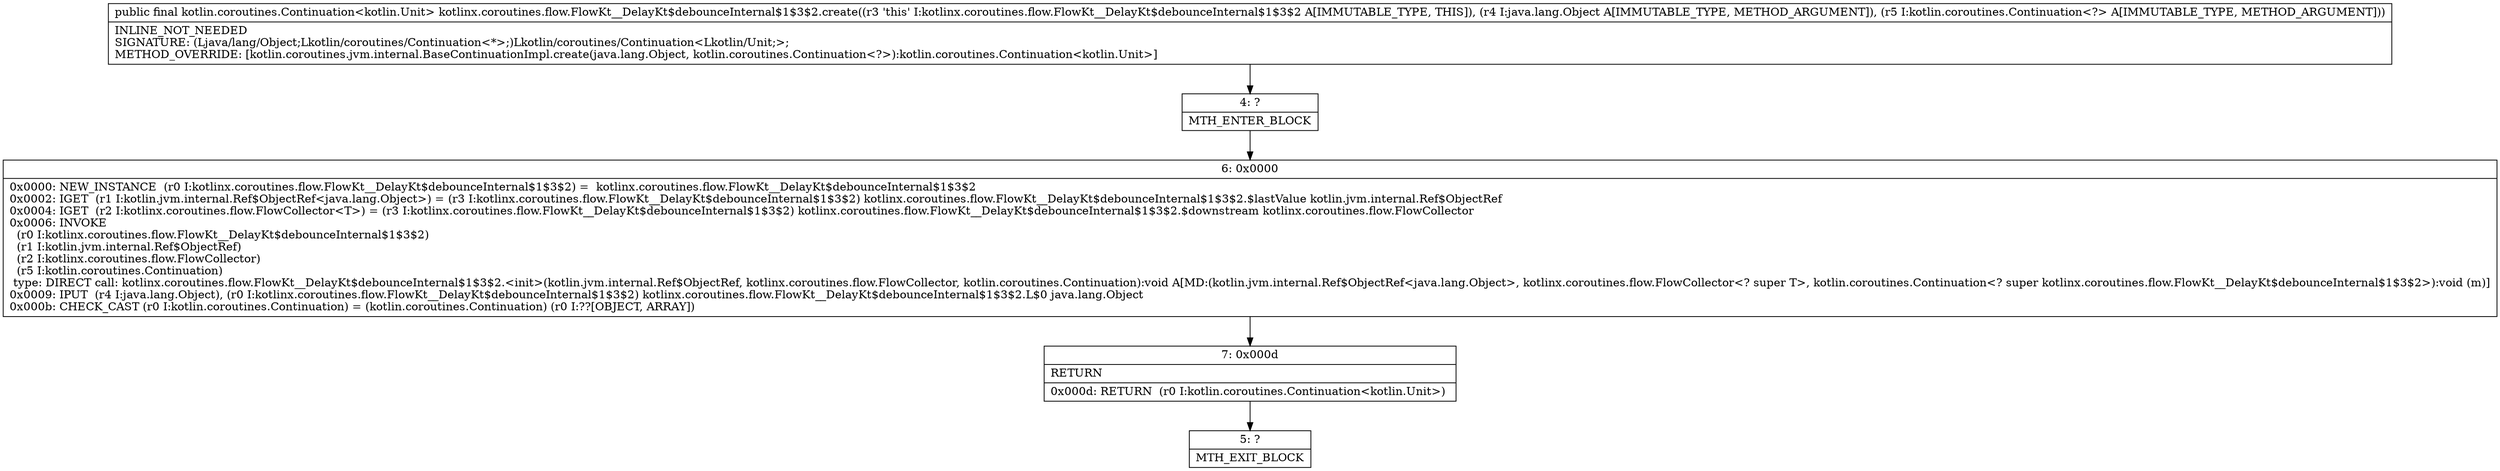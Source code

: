 digraph "CFG forkotlinx.coroutines.flow.FlowKt__DelayKt$debounceInternal$1$3$2.create(Ljava\/lang\/Object;Lkotlin\/coroutines\/Continuation;)Lkotlin\/coroutines\/Continuation;" {
Node_4 [shape=record,label="{4\:\ ?|MTH_ENTER_BLOCK\l}"];
Node_6 [shape=record,label="{6\:\ 0x0000|0x0000: NEW_INSTANCE  (r0 I:kotlinx.coroutines.flow.FlowKt__DelayKt$debounceInternal$1$3$2) =  kotlinx.coroutines.flow.FlowKt__DelayKt$debounceInternal$1$3$2 \l0x0002: IGET  (r1 I:kotlin.jvm.internal.Ref$ObjectRef\<java.lang.Object\>) = (r3 I:kotlinx.coroutines.flow.FlowKt__DelayKt$debounceInternal$1$3$2) kotlinx.coroutines.flow.FlowKt__DelayKt$debounceInternal$1$3$2.$lastValue kotlin.jvm.internal.Ref$ObjectRef \l0x0004: IGET  (r2 I:kotlinx.coroutines.flow.FlowCollector\<T\>) = (r3 I:kotlinx.coroutines.flow.FlowKt__DelayKt$debounceInternal$1$3$2) kotlinx.coroutines.flow.FlowKt__DelayKt$debounceInternal$1$3$2.$downstream kotlinx.coroutines.flow.FlowCollector \l0x0006: INVOKE  \l  (r0 I:kotlinx.coroutines.flow.FlowKt__DelayKt$debounceInternal$1$3$2)\l  (r1 I:kotlin.jvm.internal.Ref$ObjectRef)\l  (r2 I:kotlinx.coroutines.flow.FlowCollector)\l  (r5 I:kotlin.coroutines.Continuation)\l type: DIRECT call: kotlinx.coroutines.flow.FlowKt__DelayKt$debounceInternal$1$3$2.\<init\>(kotlin.jvm.internal.Ref$ObjectRef, kotlinx.coroutines.flow.FlowCollector, kotlin.coroutines.Continuation):void A[MD:(kotlin.jvm.internal.Ref$ObjectRef\<java.lang.Object\>, kotlinx.coroutines.flow.FlowCollector\<? super T\>, kotlin.coroutines.Continuation\<? super kotlinx.coroutines.flow.FlowKt__DelayKt$debounceInternal$1$3$2\>):void (m)]\l0x0009: IPUT  (r4 I:java.lang.Object), (r0 I:kotlinx.coroutines.flow.FlowKt__DelayKt$debounceInternal$1$3$2) kotlinx.coroutines.flow.FlowKt__DelayKt$debounceInternal$1$3$2.L$0 java.lang.Object \l0x000b: CHECK_CAST (r0 I:kotlin.coroutines.Continuation) = (kotlin.coroutines.Continuation) (r0 I:??[OBJECT, ARRAY]) \l}"];
Node_7 [shape=record,label="{7\:\ 0x000d|RETURN\l|0x000d: RETURN  (r0 I:kotlin.coroutines.Continuation\<kotlin.Unit\>) \l}"];
Node_5 [shape=record,label="{5\:\ ?|MTH_EXIT_BLOCK\l}"];
MethodNode[shape=record,label="{public final kotlin.coroutines.Continuation\<kotlin.Unit\> kotlinx.coroutines.flow.FlowKt__DelayKt$debounceInternal$1$3$2.create((r3 'this' I:kotlinx.coroutines.flow.FlowKt__DelayKt$debounceInternal$1$3$2 A[IMMUTABLE_TYPE, THIS]), (r4 I:java.lang.Object A[IMMUTABLE_TYPE, METHOD_ARGUMENT]), (r5 I:kotlin.coroutines.Continuation\<?\> A[IMMUTABLE_TYPE, METHOD_ARGUMENT]))  | INLINE_NOT_NEEDED\lSIGNATURE: (Ljava\/lang\/Object;Lkotlin\/coroutines\/Continuation\<*\>;)Lkotlin\/coroutines\/Continuation\<Lkotlin\/Unit;\>;\lMETHOD_OVERRIDE: [kotlin.coroutines.jvm.internal.BaseContinuationImpl.create(java.lang.Object, kotlin.coroutines.Continuation\<?\>):kotlin.coroutines.Continuation\<kotlin.Unit\>]\l}"];
MethodNode -> Node_4;Node_4 -> Node_6;
Node_6 -> Node_7;
Node_7 -> Node_5;
}

